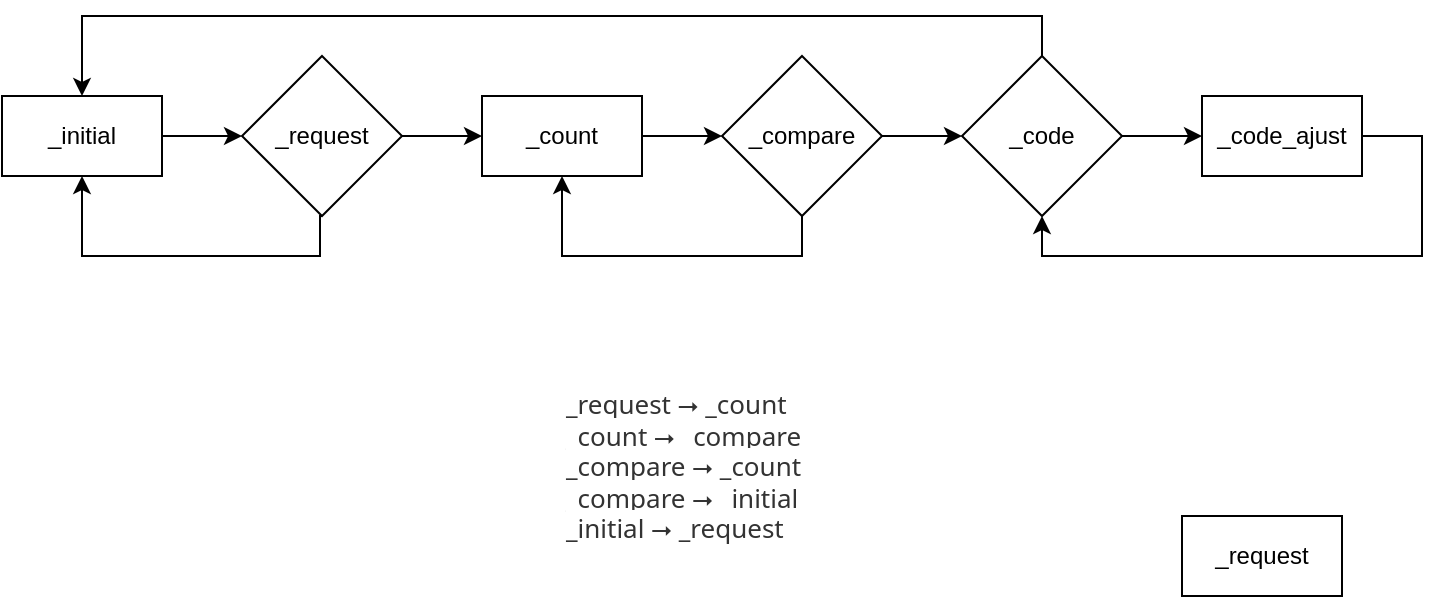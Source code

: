 <mxfile version="23.1.2" type="github">
  <diagram name="Página-1" id="jT7ZPlWgF6IqX4DdoQz3">
    <mxGraphModel dx="1763" dy="509" grid="1" gridSize="10" guides="1" tooltips="1" connect="1" arrows="1" fold="1" page="1" pageScale="1" pageWidth="827" pageHeight="1169" math="0" shadow="0">
      <root>
        <mxCell id="0" />
        <mxCell id="1" parent="0" />
        <mxCell id="f1oPZVSiDSi1oAFIV8Sl-8" style="edgeStyle=orthogonalEdgeStyle;rounded=0;orthogonalLoop=1;jettySize=auto;html=1;entryX=0;entryY=0.5;entryDx=0;entryDy=0;" edge="1" parent="1" source="f1oPZVSiDSi1oAFIV8Sl-1" target="f1oPZVSiDSi1oAFIV8Sl-7">
          <mxGeometry relative="1" as="geometry" />
        </mxCell>
        <mxCell id="f1oPZVSiDSi1oAFIV8Sl-1" value="_initial" style="rounded=0;whiteSpace=wrap;html=1;" vertex="1" parent="1">
          <mxGeometry x="-120" y="120" width="80" height="40" as="geometry" />
        </mxCell>
        <mxCell id="f1oPZVSiDSi1oAFIV8Sl-2" value="&lt;span style=&quot;color: rgb(51, 51, 51); font-family: &amp;quot;Segoe UI&amp;quot;, system-ui, Roboto, &amp;quot;Helvetica Neue&amp;quot;, Arial, sans-serif, &amp;quot;Apple Color Emoji&amp;quot;, &amp;quot;Segoe UI Emoji&amp;quot;, &amp;quot;Segoe UI Symbol&amp;quot;, &amp;quot;Noto Color Emoji&amp;quot;; font-size: 13px; font-style: normal; font-variant-ligatures: normal; font-variant-caps: normal; font-weight: 400; letter-spacing: normal; orphans: 2; text-align: start; text-indent: 0px; text-transform: none; widows: 2; word-spacing: 0px; -webkit-text-stroke-width: 0px; background-color: rgb(255, 255, 255); text-decoration-thickness: initial; text-decoration-style: initial; text-decoration-color: initial; float: none; display: inline !important;&quot;&gt;_request ⭢ _count&lt;/span&gt;&lt;br style=&quot;color: rgb(51, 51, 51); font-family: &amp;quot;Segoe UI&amp;quot;, system-ui, Roboto, &amp;quot;Helvetica Neue&amp;quot;, Arial, sans-serif, &amp;quot;Apple Color Emoji&amp;quot;, &amp;quot;Segoe UI Emoji&amp;quot;, &amp;quot;Segoe UI Symbol&amp;quot;, &amp;quot;Noto Color Emoji&amp;quot;; font-size: 13px; font-style: normal; font-variant-ligatures: normal; font-variant-caps: normal; font-weight: 400; letter-spacing: normal; orphans: 2; text-align: start; text-indent: 0px; text-transform: none; widows: 2; word-spacing: 0px; -webkit-text-stroke-width: 0px; background-color: rgb(255, 255, 255); text-decoration-thickness: initial; text-decoration-style: initial; text-decoration-color: initial;&quot;&gt;&lt;span style=&quot;color: rgb(51, 51, 51); font-family: &amp;quot;Segoe UI&amp;quot;, system-ui, Roboto, &amp;quot;Helvetica Neue&amp;quot;, Arial, sans-serif, &amp;quot;Apple Color Emoji&amp;quot;, &amp;quot;Segoe UI Emoji&amp;quot;, &amp;quot;Segoe UI Symbol&amp;quot;, &amp;quot;Noto Color Emoji&amp;quot;; font-size: 13px; font-style: normal; font-variant-ligatures: normal; font-variant-caps: normal; font-weight: 400; letter-spacing: normal; orphans: 2; text-align: start; text-indent: 0px; text-transform: none; widows: 2; word-spacing: 0px; -webkit-text-stroke-width: 0px; background-color: rgb(255, 255, 255); text-decoration-thickness: initial; text-decoration-style: initial; text-decoration-color: initial; float: none; display: inline !important;&quot;&gt;_count ⭢ _compare&lt;/span&gt;&lt;br style=&quot;color: rgb(51, 51, 51); font-family: &amp;quot;Segoe UI&amp;quot;, system-ui, Roboto, &amp;quot;Helvetica Neue&amp;quot;, Arial, sans-serif, &amp;quot;Apple Color Emoji&amp;quot;, &amp;quot;Segoe UI Emoji&amp;quot;, &amp;quot;Segoe UI Symbol&amp;quot;, &amp;quot;Noto Color Emoji&amp;quot;; font-size: 13px; font-style: normal; font-variant-ligatures: normal; font-variant-caps: normal; font-weight: 400; letter-spacing: normal; orphans: 2; text-align: start; text-indent: 0px; text-transform: none; widows: 2; word-spacing: 0px; -webkit-text-stroke-width: 0px; background-color: rgb(255, 255, 255); text-decoration-thickness: initial; text-decoration-style: initial; text-decoration-color: initial;&quot;&gt;&lt;span style=&quot;color: rgb(51, 51, 51); font-family: &amp;quot;Segoe UI&amp;quot;, system-ui, Roboto, &amp;quot;Helvetica Neue&amp;quot;, Arial, sans-serif, &amp;quot;Apple Color Emoji&amp;quot;, &amp;quot;Segoe UI Emoji&amp;quot;, &amp;quot;Segoe UI Symbol&amp;quot;, &amp;quot;Noto Color Emoji&amp;quot;; font-size: 13px; font-style: normal; font-variant-ligatures: normal; font-variant-caps: normal; font-weight: 400; letter-spacing: normal; orphans: 2; text-align: start; text-indent: 0px; text-transform: none; widows: 2; word-spacing: 0px; -webkit-text-stroke-width: 0px; background-color: rgb(255, 255, 255); text-decoration-thickness: initial; text-decoration-style: initial; text-decoration-color: initial; float: none; display: inline !important;&quot;&gt;_compare ⭢ _count&lt;/span&gt;&lt;br style=&quot;color: rgb(51, 51, 51); font-family: &amp;quot;Segoe UI&amp;quot;, system-ui, Roboto, &amp;quot;Helvetica Neue&amp;quot;, Arial, sans-serif, &amp;quot;Apple Color Emoji&amp;quot;, &amp;quot;Segoe UI Emoji&amp;quot;, &amp;quot;Segoe UI Symbol&amp;quot;, &amp;quot;Noto Color Emoji&amp;quot;; font-size: 13px; font-style: normal; font-variant-ligatures: normal; font-variant-caps: normal; font-weight: 400; letter-spacing: normal; orphans: 2; text-align: start; text-indent: 0px; text-transform: none; widows: 2; word-spacing: 0px; -webkit-text-stroke-width: 0px; background-color: rgb(255, 255, 255); text-decoration-thickness: initial; text-decoration-style: initial; text-decoration-color: initial;&quot;&gt;&lt;span style=&quot;color: rgb(51, 51, 51); font-family: &amp;quot;Segoe UI&amp;quot;, system-ui, Roboto, &amp;quot;Helvetica Neue&amp;quot;, Arial, sans-serif, &amp;quot;Apple Color Emoji&amp;quot;, &amp;quot;Segoe UI Emoji&amp;quot;, &amp;quot;Segoe UI Symbol&amp;quot;, &amp;quot;Noto Color Emoji&amp;quot;; font-size: 13px; font-style: normal; font-variant-ligatures: normal; font-variant-caps: normal; font-weight: 400; letter-spacing: normal; orphans: 2; text-align: start; text-indent: 0px; text-transform: none; widows: 2; word-spacing: 0px; -webkit-text-stroke-width: 0px; background-color: rgb(255, 255, 255); text-decoration-thickness: initial; text-decoration-style: initial; text-decoration-color: initial; float: none; display: inline !important;&quot;&gt;_compare ⭢ _initial&lt;/span&gt;&lt;br style=&quot;color: rgb(51, 51, 51); font-family: &amp;quot;Segoe UI&amp;quot;, system-ui, Roboto, &amp;quot;Helvetica Neue&amp;quot;, Arial, sans-serif, &amp;quot;Apple Color Emoji&amp;quot;, &amp;quot;Segoe UI Emoji&amp;quot;, &amp;quot;Segoe UI Symbol&amp;quot;, &amp;quot;Noto Color Emoji&amp;quot;; font-size: 13px; font-style: normal; font-variant-ligatures: normal; font-variant-caps: normal; font-weight: 400; letter-spacing: normal; orphans: 2; text-align: start; text-indent: 0px; text-transform: none; widows: 2; word-spacing: 0px; -webkit-text-stroke-width: 0px; background-color: rgb(255, 255, 255); text-decoration-thickness: initial; text-decoration-style: initial; text-decoration-color: initial;&quot;&gt;&lt;span style=&quot;color: rgb(51, 51, 51); font-family: &amp;quot;Segoe UI&amp;quot;, system-ui, Roboto, &amp;quot;Helvetica Neue&amp;quot;, Arial, sans-serif, &amp;quot;Apple Color Emoji&amp;quot;, &amp;quot;Segoe UI Emoji&amp;quot;, &amp;quot;Segoe UI Symbol&amp;quot;, &amp;quot;Noto Color Emoji&amp;quot;; font-size: 13px; font-style: normal; font-variant-ligatures: normal; font-variant-caps: normal; font-weight: 400; letter-spacing: normal; orphans: 2; text-align: start; text-indent: 0px; text-transform: none; widows: 2; word-spacing: 0px; -webkit-text-stroke-width: 0px; background-color: rgb(255, 255, 255); text-decoration-thickness: initial; text-decoration-style: initial; text-decoration-color: initial; float: none; display: inline !important;&quot;&gt;_initial ⭢ _request&lt;/span&gt;" style="text;whiteSpace=wrap;html=1;" vertex="1" parent="1">
          <mxGeometry x="160" y="260" width="150" height="110" as="geometry" />
        </mxCell>
        <mxCell id="f1oPZVSiDSi1oAFIV8Sl-3" value="_request" style="rounded=0;whiteSpace=wrap;html=1;" vertex="1" parent="1">
          <mxGeometry x="470" y="330" width="80" height="40" as="geometry" />
        </mxCell>
        <mxCell id="f1oPZVSiDSi1oAFIV8Sl-11" style="edgeStyle=orthogonalEdgeStyle;rounded=0;orthogonalLoop=1;jettySize=auto;html=1;exitX=1;exitY=0.5;exitDx=0;exitDy=0;entryX=0;entryY=0.5;entryDx=0;entryDy=0;" edge="1" parent="1" source="f1oPZVSiDSi1oAFIV8Sl-4" target="f1oPZVSiDSi1oAFIV8Sl-6">
          <mxGeometry relative="1" as="geometry" />
        </mxCell>
        <mxCell id="f1oPZVSiDSi1oAFIV8Sl-4" value="_count" style="rounded=0;whiteSpace=wrap;html=1;" vertex="1" parent="1">
          <mxGeometry x="120" y="120" width="80" height="40" as="geometry" />
        </mxCell>
        <mxCell id="f1oPZVSiDSi1oAFIV8Sl-18" style="edgeStyle=orthogonalEdgeStyle;rounded=0;orthogonalLoop=1;jettySize=auto;html=1;entryX=0.5;entryY=1;entryDx=0;entryDy=0;" edge="1" parent="1" source="f1oPZVSiDSi1oAFIV8Sl-5" target="f1oPZVSiDSi1oAFIV8Sl-14">
          <mxGeometry relative="1" as="geometry">
            <Array as="points">
              <mxPoint x="590" y="140" />
              <mxPoint x="590" y="200" />
              <mxPoint x="400" y="200" />
            </Array>
          </mxGeometry>
        </mxCell>
        <mxCell id="f1oPZVSiDSi1oAFIV8Sl-5" value="_code_ajust" style="rounded=0;whiteSpace=wrap;html=1;" vertex="1" parent="1">
          <mxGeometry x="480" y="120" width="80" height="40" as="geometry" />
        </mxCell>
        <mxCell id="f1oPZVSiDSi1oAFIV8Sl-13" style="edgeStyle=orthogonalEdgeStyle;rounded=0;orthogonalLoop=1;jettySize=auto;html=1;exitX=0.5;exitY=1;exitDx=0;exitDy=0;entryX=0.5;entryY=1;entryDx=0;entryDy=0;" edge="1" parent="1" source="f1oPZVSiDSi1oAFIV8Sl-6" target="f1oPZVSiDSi1oAFIV8Sl-4">
          <mxGeometry relative="1" as="geometry" />
        </mxCell>
        <mxCell id="f1oPZVSiDSi1oAFIV8Sl-15" style="edgeStyle=orthogonalEdgeStyle;rounded=0;orthogonalLoop=1;jettySize=auto;html=1;entryX=0;entryY=0.5;entryDx=0;entryDy=0;" edge="1" parent="1" source="f1oPZVSiDSi1oAFIV8Sl-6" target="f1oPZVSiDSi1oAFIV8Sl-14">
          <mxGeometry relative="1" as="geometry" />
        </mxCell>
        <mxCell id="f1oPZVSiDSi1oAFIV8Sl-6" value="_compare" style="rhombus;whiteSpace=wrap;html=1;" vertex="1" parent="1">
          <mxGeometry x="240" y="100" width="80" height="80" as="geometry" />
        </mxCell>
        <mxCell id="f1oPZVSiDSi1oAFIV8Sl-9" style="edgeStyle=orthogonalEdgeStyle;rounded=0;orthogonalLoop=1;jettySize=auto;html=1;exitX=1;exitY=0.5;exitDx=0;exitDy=0;" edge="1" parent="1" source="f1oPZVSiDSi1oAFIV8Sl-7" target="f1oPZVSiDSi1oAFIV8Sl-4">
          <mxGeometry relative="1" as="geometry" />
        </mxCell>
        <mxCell id="f1oPZVSiDSi1oAFIV8Sl-10" style="edgeStyle=orthogonalEdgeStyle;rounded=0;orthogonalLoop=1;jettySize=auto;html=1;entryX=0.5;entryY=1;entryDx=0;entryDy=0;exitX=0.5;exitY=1;exitDx=0;exitDy=0;" edge="1" parent="1" source="f1oPZVSiDSi1oAFIV8Sl-7" target="f1oPZVSiDSi1oAFIV8Sl-1">
          <mxGeometry relative="1" as="geometry">
            <Array as="points">
              <mxPoint x="39" y="180" />
              <mxPoint x="39" y="200" />
              <mxPoint x="-80" y="200" />
            </Array>
          </mxGeometry>
        </mxCell>
        <mxCell id="f1oPZVSiDSi1oAFIV8Sl-7" value="_request" style="rhombus;whiteSpace=wrap;html=1;" vertex="1" parent="1">
          <mxGeometry y="100" width="80" height="80" as="geometry" />
        </mxCell>
        <mxCell id="f1oPZVSiDSi1oAFIV8Sl-17" style="edgeStyle=orthogonalEdgeStyle;rounded=0;orthogonalLoop=1;jettySize=auto;html=1;exitX=1;exitY=0.5;exitDx=0;exitDy=0;entryX=0;entryY=0.5;entryDx=0;entryDy=0;" edge="1" parent="1" source="f1oPZVSiDSi1oAFIV8Sl-14" target="f1oPZVSiDSi1oAFIV8Sl-5">
          <mxGeometry relative="1" as="geometry" />
        </mxCell>
        <mxCell id="f1oPZVSiDSi1oAFIV8Sl-19" style="edgeStyle=orthogonalEdgeStyle;rounded=0;orthogonalLoop=1;jettySize=auto;html=1;exitX=0.5;exitY=0;exitDx=0;exitDy=0;entryX=0.5;entryY=0;entryDx=0;entryDy=0;" edge="1" parent="1" source="f1oPZVSiDSi1oAFIV8Sl-14" target="f1oPZVSiDSi1oAFIV8Sl-1">
          <mxGeometry relative="1" as="geometry" />
        </mxCell>
        <mxCell id="f1oPZVSiDSi1oAFIV8Sl-14" value="_code" style="rhombus;whiteSpace=wrap;html=1;" vertex="1" parent="1">
          <mxGeometry x="360" y="100" width="80" height="80" as="geometry" />
        </mxCell>
      </root>
    </mxGraphModel>
  </diagram>
</mxfile>
